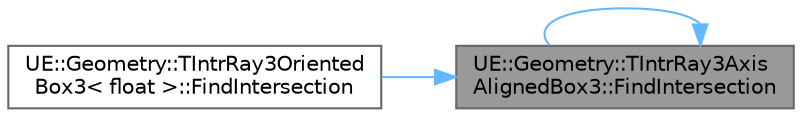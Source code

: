 digraph "UE::Geometry::TIntrRay3AxisAlignedBox3::FindIntersection"
{
 // INTERACTIVE_SVG=YES
 // LATEX_PDF_SIZE
  bgcolor="transparent";
  edge [fontname=Helvetica,fontsize=10,labelfontname=Helvetica,labelfontsize=10];
  node [fontname=Helvetica,fontsize=10,shape=box,height=0.2,width=0.4];
  rankdir="RL";
  Node1 [id="Node000001",label="UE::Geometry::TIntrRay3Axis\lAlignedBox3::FindIntersection",height=0.2,width=0.4,color="gray40", fillcolor="grey60", style="filled", fontcolor="black",tooltip="Find intersection of ray with AABB and returns ray T-value of intersection point (or TNumericLimits::..."];
  Node1 -> Node1 [id="edge1_Node000001_Node000001",dir="back",color="steelblue1",style="solid",tooltip=" "];
  Node1 -> Node2 [id="edge2_Node000001_Node000002",dir="back",color="steelblue1",style="solid",tooltip=" "];
  Node2 [id="Node000002",label="UE::Geometry::TIntrRay3Oriented\lBox3\< float \>::FindIntersection",height=0.2,width=0.4,color="grey40", fillcolor="white", style="filled",URL="$d7/dcd/classUE_1_1Geometry_1_1TIntrRay3OrientedBox3.html#a957e0058c164e66fef1d086949eb49fc",tooltip=" "];
}
